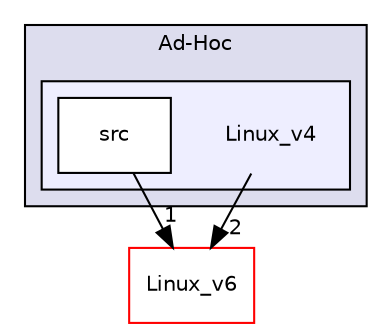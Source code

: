 digraph "/home/maxime/Bureau/Master/Projet-AdHoc/Ad-Hoc/Linux_v4" {
  compound=true
  node [ fontsize="10", fontname="Helvetica"];
  edge [ labelfontsize="10", labelfontname="Helvetica"];
  subgraph clusterdir_51327ef396d39f12a05f62207859160a {
    graph [ bgcolor="#ddddee", pencolor="black", label="Ad-Hoc" fontname="Helvetica", fontsize="10", URL="dir_51327ef396d39f12a05f62207859160a.html"]
  subgraph clusterdir_cdf111349d502a16a3d115f26b1c909a {
    graph [ bgcolor="#eeeeff", pencolor="black", label="" URL="dir_cdf111349d502a16a3d115f26b1c909a.html"];
    dir_cdf111349d502a16a3d115f26b1c909a [shape=plaintext label="Linux_v4"];
    dir_24b75e2070d4453fb710defe747624d1 [shape=box label="src" color="black" fillcolor="white" style="filled" URL="dir_24b75e2070d4453fb710defe747624d1.html"];
  }
  }
  dir_0f3805b42fb923009f10d3b8981b0af5 [shape=box label="Linux_v6" fillcolor="white" style="filled" color="red" URL="dir_0f3805b42fb923009f10d3b8981b0af5.html"];
  dir_24b75e2070d4453fb710defe747624d1->dir_0f3805b42fb923009f10d3b8981b0af5 [headlabel="1", labeldistance=1.5 headhref="dir_000004_000005.html"];
  dir_cdf111349d502a16a3d115f26b1c909a->dir_0f3805b42fb923009f10d3b8981b0af5 [headlabel="2", labeldistance=1.5 headhref="dir_000003_000005.html"];
}
